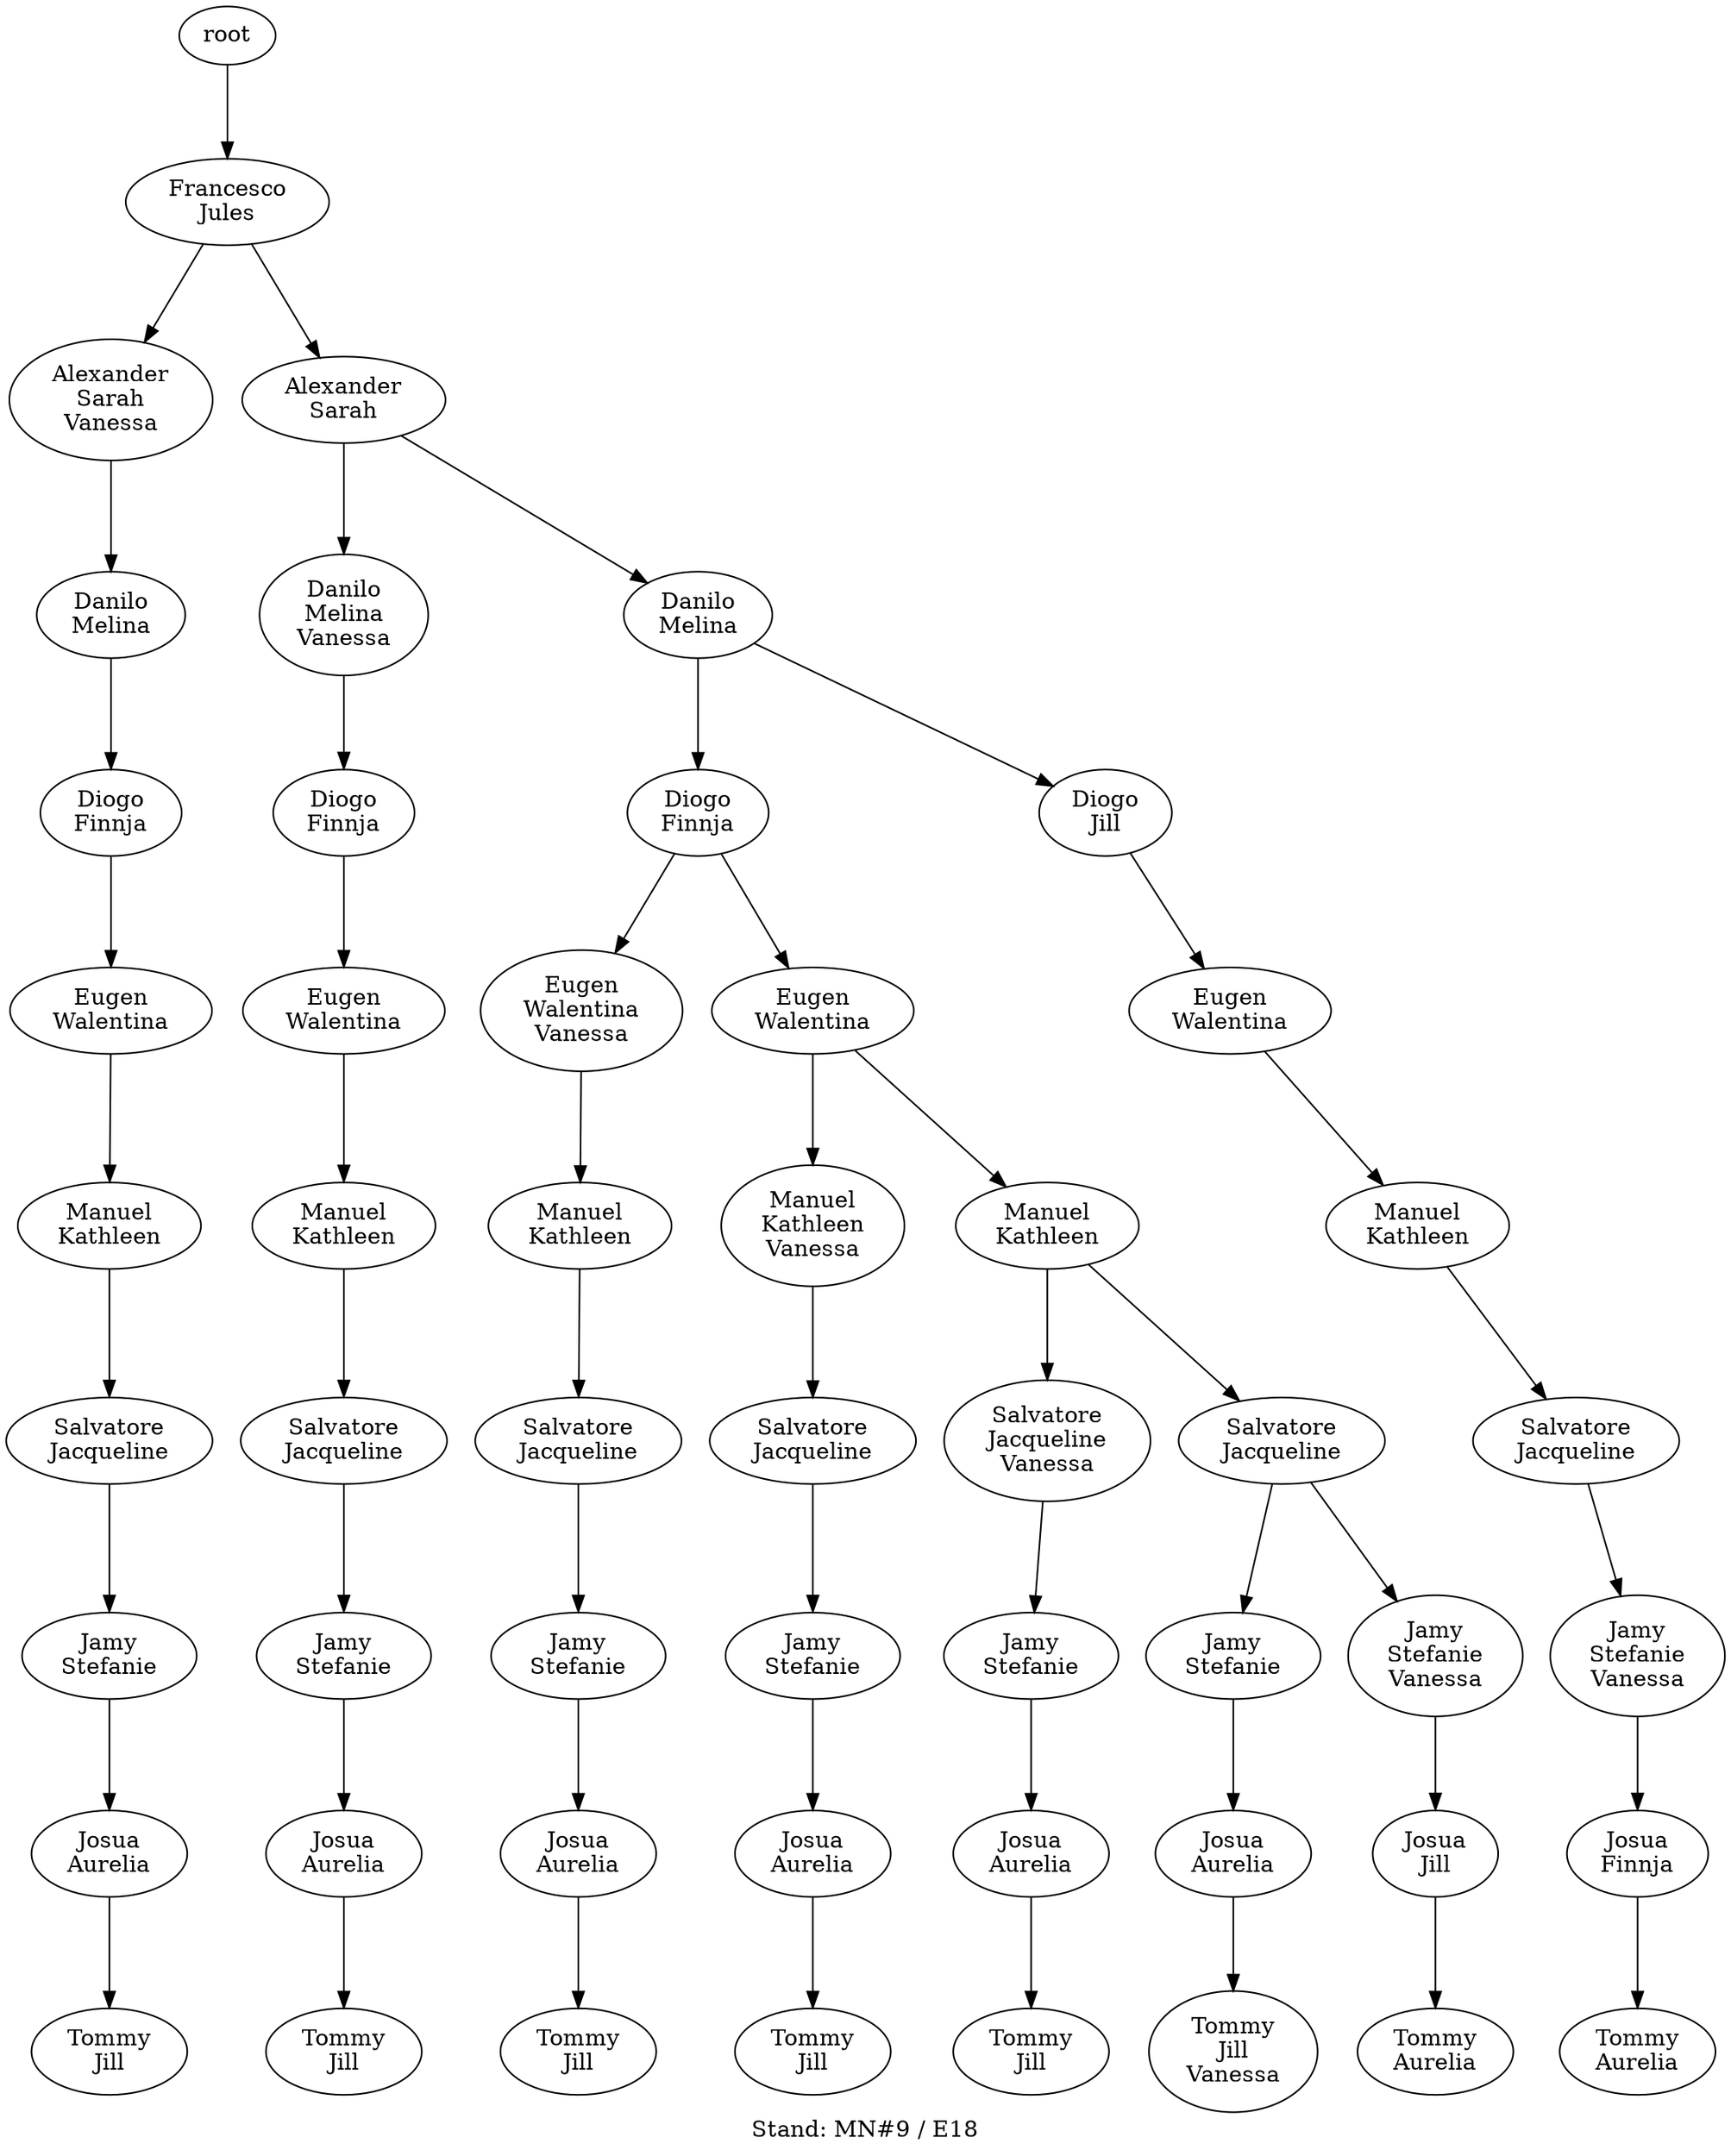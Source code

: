 digraph D { labelloc="b"; label="Stand: MN#9 / E18"; ranksep=0.8;
"root/9"[label="Francesco\nJules"]
"root" -> "root/9";
"root/9/6,10"[label="Alexander\nSarah\nVanessa"]
"root/9" -> "root/9/6,10";
"root/9/6,10/5"[label="Danilo\nMelina"]
"root/9/6,10" -> "root/9/6,10/5";
"root/9/6,10/5/1"[label="Diogo\nFinnja"]
"root/9/6,10/5" -> "root/9/6,10/5/1";
"root/9/6,10/5/1/8"[label="Eugen\nWalentina"]
"root/9/6,10/5/1" -> "root/9/6,10/5/1/8";
"root/9/6,10/5/1/8/4"[label="Manuel\nKathleen"]
"root/9/6,10/5/1/8" -> "root/9/6,10/5/1/8/4";
"root/9/6,10/5/1/8/4/2"[label="Salvatore\nJacqueline"]
"root/9/6,10/5/1/8/4" -> "root/9/6,10/5/1/8/4/2";
"root/9/6,10/5/1/8/4/2/7"[label="Jamy\nStefanie"]
"root/9/6,10/5/1/8/4/2" -> "root/9/6,10/5/1/8/4/2/7";
"root/9/6,10/5/1/8/4/2/7/0"[label="Josua\nAurelia"]
"root/9/6,10/5/1/8/4/2/7" -> "root/9/6,10/5/1/8/4/2/7/0";
"root/9/6,10/5/1/8/4/2/7/0/3"[label="Tommy\nJill"]
"root/9/6,10/5/1/8/4/2/7/0" -> "root/9/6,10/5/1/8/4/2/7/0/3";
"root/9/6"[label="Alexander\nSarah"]
"root/9" -> "root/9/6";
"root/9/6/5,10"[label="Danilo\nMelina\nVanessa"]
"root/9/6" -> "root/9/6/5,10";
"root/9/6/5,10/1"[label="Diogo\nFinnja"]
"root/9/6/5,10" -> "root/9/6/5,10/1";
"root/9/6/5,10/1/8"[label="Eugen\nWalentina"]
"root/9/6/5,10/1" -> "root/9/6/5,10/1/8";
"root/9/6/5,10/1/8/4"[label="Manuel\nKathleen"]
"root/9/6/5,10/1/8" -> "root/9/6/5,10/1/8/4";
"root/9/6/5,10/1/8/4/2"[label="Salvatore\nJacqueline"]
"root/9/6/5,10/1/8/4" -> "root/9/6/5,10/1/8/4/2";
"root/9/6/5,10/1/8/4/2/7"[label="Jamy\nStefanie"]
"root/9/6/5,10/1/8/4/2" -> "root/9/6/5,10/1/8/4/2/7";
"root/9/6/5,10/1/8/4/2/7/0"[label="Josua\nAurelia"]
"root/9/6/5,10/1/8/4/2/7" -> "root/9/6/5,10/1/8/4/2/7/0";
"root/9/6/5,10/1/8/4/2/7/0/3"[label="Tommy\nJill"]
"root/9/6/5,10/1/8/4/2/7/0" -> "root/9/6/5,10/1/8/4/2/7/0/3";
"root/9/6/5"[label="Danilo\nMelina"]
"root/9/6" -> "root/9/6/5";
"root/9/6/5/1"[label="Diogo\nFinnja"]
"root/9/6/5" -> "root/9/6/5/1";
"root/9/6/5/1/8,10"[label="Eugen\nWalentina\nVanessa"]
"root/9/6/5/1" -> "root/9/6/5/1/8,10";
"root/9/6/5/1/8,10/4"[label="Manuel\nKathleen"]
"root/9/6/5/1/8,10" -> "root/9/6/5/1/8,10/4";
"root/9/6/5/1/8,10/4/2"[label="Salvatore\nJacqueline"]
"root/9/6/5/1/8,10/4" -> "root/9/6/5/1/8,10/4/2";
"root/9/6/5/1/8,10/4/2/7"[label="Jamy\nStefanie"]
"root/9/6/5/1/8,10/4/2" -> "root/9/6/5/1/8,10/4/2/7";
"root/9/6/5/1/8,10/4/2/7/0"[label="Josua\nAurelia"]
"root/9/6/5/1/8,10/4/2/7" -> "root/9/6/5/1/8,10/4/2/7/0";
"root/9/6/5/1/8,10/4/2/7/0/3"[label="Tommy\nJill"]
"root/9/6/5/1/8,10/4/2/7/0" -> "root/9/6/5/1/8,10/4/2/7/0/3";
"root/9/6/5/1/8"[label="Eugen\nWalentina"]
"root/9/6/5/1" -> "root/9/6/5/1/8";
"root/9/6/5/1/8/4,10"[label="Manuel\nKathleen\nVanessa"]
"root/9/6/5/1/8" -> "root/9/6/5/1/8/4,10";
"root/9/6/5/1/8/4,10/2"[label="Salvatore\nJacqueline"]
"root/9/6/5/1/8/4,10" -> "root/9/6/5/1/8/4,10/2";
"root/9/6/5/1/8/4,10/2/7"[label="Jamy\nStefanie"]
"root/9/6/5/1/8/4,10/2" -> "root/9/6/5/1/8/4,10/2/7";
"root/9/6/5/1/8/4,10/2/7/0"[label="Josua\nAurelia"]
"root/9/6/5/1/8/4,10/2/7" -> "root/9/6/5/1/8/4,10/2/7/0";
"root/9/6/5/1/8/4,10/2/7/0/3"[label="Tommy\nJill"]
"root/9/6/5/1/8/4,10/2/7/0" -> "root/9/6/5/1/8/4,10/2/7/0/3";
"root/9/6/5/1/8/4"[label="Manuel\nKathleen"]
"root/9/6/5/1/8" -> "root/9/6/5/1/8/4";
"root/9/6/5/1/8/4/2,10"[label="Salvatore\nJacqueline\nVanessa"]
"root/9/6/5/1/8/4" -> "root/9/6/5/1/8/4/2,10";
"root/9/6/5/1/8/4/2,10/7"[label="Jamy\nStefanie"]
"root/9/6/5/1/8/4/2,10" -> "root/9/6/5/1/8/4/2,10/7";
"root/9/6/5/1/8/4/2,10/7/0"[label="Josua\nAurelia"]
"root/9/6/5/1/8/4/2,10/7" -> "root/9/6/5/1/8/4/2,10/7/0";
"root/9/6/5/1/8/4/2,10/7/0/3"[label="Tommy\nJill"]
"root/9/6/5/1/8/4/2,10/7/0" -> "root/9/6/5/1/8/4/2,10/7/0/3";
"root/9/6/5/1/8/4/2"[label="Salvatore\nJacqueline"]
"root/9/6/5/1/8/4" -> "root/9/6/5/1/8/4/2";
"root/9/6/5/1/8/4/2/7"[label="Jamy\nStefanie"]
"root/9/6/5/1/8/4/2" -> "root/9/6/5/1/8/4/2/7";
"root/9/6/5/1/8/4/2/7/0"[label="Josua\nAurelia"]
"root/9/6/5/1/8/4/2/7" -> "root/9/6/5/1/8/4/2/7/0";
"root/9/6/5/1/8/4/2/7/0/3,10"[label="Tommy\nJill\nVanessa"]
"root/9/6/5/1/8/4/2/7/0" -> "root/9/6/5/1/8/4/2/7/0/3,10";
"root/9/6/5/3"[label="Diogo\nJill"]
"root/9/6/5" -> "root/9/6/5/3";
"root/9/6/5/3/8"[label="Eugen\nWalentina"]
"root/9/6/5/3" -> "root/9/6/5/3/8";
"root/9/6/5/3/8/4"[label="Manuel\nKathleen"]
"root/9/6/5/3/8" -> "root/9/6/5/3/8/4";
"root/9/6/5/3/8/4/2"[label="Salvatore\nJacqueline"]
"root/9/6/5/3/8/4" -> "root/9/6/5/3/8/4/2";
"root/9/6/5/3/8/4/2/7,10"[label="Jamy\nStefanie\nVanessa"]
"root/9/6/5/3/8/4/2" -> "root/9/6/5/3/8/4/2/7,10";
"root/9/6/5/3/8/4/2/7,10/1"[label="Josua\nFinnja"]
"root/9/6/5/3/8/4/2/7,10" -> "root/9/6/5/3/8/4/2/7,10/1";
"root/9/6/5/3/8/4/2/7,10/1/0"[label="Tommy\nAurelia"]
"root/9/6/5/3/8/4/2/7,10/1" -> "root/9/6/5/3/8/4/2/7,10/1/0";
"root/9/6/5/1/8/4/2/7,10"[label="Jamy\nStefanie\nVanessa"]
"root/9/6/5/1/8/4/2" -> "root/9/6/5/1/8/4/2/7,10";
"root/9/6/5/1/8/4/2/7,10/3"[label="Josua\nJill"]
"root/9/6/5/1/8/4/2/7,10" -> "root/9/6/5/1/8/4/2/7,10/3";
"root/9/6/5/1/8/4/2/7,10/3/0"[label="Tommy\nAurelia"]
"root/9/6/5/1/8/4/2/7,10/3" -> "root/9/6/5/1/8/4/2/7,10/3/0";
}
